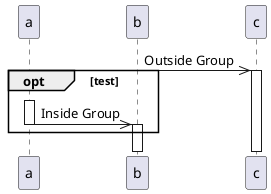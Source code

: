 {
  "sha1": "3bp8voiqzjrc6q79fyee8fmsjpgy9od",
  "insertion": {
    "when": "2024-06-10T17:22:17.937Z",
    "url": "https://github.com/plantuml/plantuml/pull/1816",
    "user": "plantuml@gmail.com"
  }
}
@startuml
!pragma teoz true
participant a
participant b
participant c
b ->> c ++: Outside Group
&opt test
  activate a
  a ->> b --++ : Inside Group
end
deactivate a
deactivate c
deactivate b
@enduml
